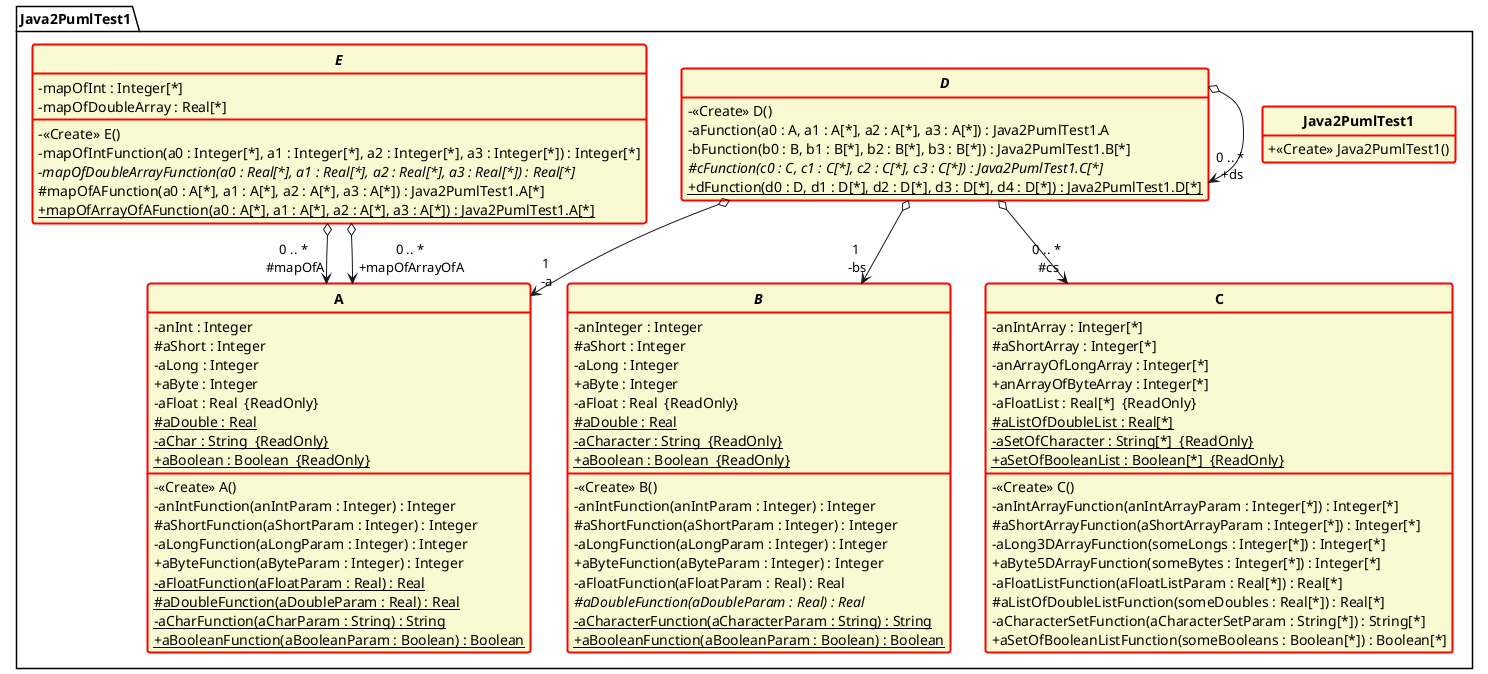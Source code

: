 @startuml

'Code généré automatiquement ;>
skinparam style strictuml
hide empty members
skinparam classAttributeIconSize 0
skinparam classFontStyle Bold
skinparam classbackgroundColor LightGoldenRodYellow
skinparam classbordercolor red
skinparam classattribute none
skinparam classborderthickness 2


class Java2PumlTest1.Java2PumlTest1 {

	 + <<Create>> Java2PumlTest1()
}


class Java2PumlTest1.A {
	 - anInt : Integer 
	 # aShort : Integer 
	 - aLong : Integer 
	 + aByte : Integer 
	 - aFloat : Real  {ReadOnly}
	 # aDouble : Real  {static}
	 - aChar : String  {static} {ReadOnly}
	 + aBoolean : Boolean  {static} {ReadOnly}

	 - <<Create>> A()
	 - anIntFunction(anIntParam : Integer) : Integer
	 # aShortFunction(aShortParam : Integer) : Integer
	 - aLongFunction(aLongParam : Integer) : Integer
	 + aByteFunction(aByteParam : Integer) : Integer
	 - aFloatFunction(aFloatParam : Real) : Real {static}
	 # aDoubleFunction(aDoubleParam : Real) : Real {static}
	 - aCharFunction(aCharParam : String) : String {static}
	 + aBooleanFunction(aBooleanParam : Boolean) : Boolean {static}
}


abstract class Java2PumlTest1.B {
	 - anInteger : Integer 
	 # aShort : Integer 
	 - aLong : Integer 
	 + aByte : Integer 
	 - aFloat : Real  {ReadOnly}
	 # aDouble : Real  {static}
	 - aCharacter : String  {static} {ReadOnly}
	 + aBoolean : Boolean  {static} {ReadOnly}

	 - <<Create>> B()
	 - anIntFunction(anIntParam : Integer) : Integer
	 # aShortFunction(aShortParam : Integer) : Integer
	 - aLongFunction(aLongParam : Integer) : Integer
	 + aByteFunction(aByteParam : Integer) : Integer
	 - aFloatFunction(aFloatParam : Real) : Real
	 # aDoubleFunction(aDoubleParam : Real) : Real {abstract}
	 - aCharacterFunction(aCharacterParam : String) : String {static}
	 + aBooleanFunction(aBooleanParam : Boolean) : Boolean {static}
}


class Java2PumlTest1.C {
	 - anIntArray : Integer[*] 
	 # aShortArray : Integer[*] 
	 - anArrayOfLongArray : Integer[*] 
	 + anArrayOfByteArray : Integer[*] 
	 - aFloatList : Real[*]  {ReadOnly}
	 # aListOfDoubleList : Real[*]  {static}
	 - aSetOfCharacter : String[*]  {static} {ReadOnly}
	 + aSetOfBooleanList : Boolean[*]  {static} {ReadOnly}

	 - <<Create>> C()
	 - anIntArrayFunction(anIntArrayParam : Integer[*]) : Integer[*]
	 # aShortArrayFunction(aShortArrayParam : Integer[*]) : Integer[*]
	 - aLong3DArrayFunction(someLongs : Integer[*]) : Integer[*]
	 + aByte5DArrayFunction(someBytes : Integer[*]) : Integer[*]
	 - aFloatListFunction(aFloatListParam : Real[*]) : Real[*]
	 # aListOfDoubleListFunction(someDoubles : Real[*]) : Real[*]
	 - aCharacterSetFunction(aCharacterSetParam : String[*]) : String[*]
	 + aSetOfBooleanListFunction(someBooleans : Boolean[*]) : Boolean[*]
}


abstract class Java2PumlTest1.D {

	 - <<Create>> D()
	 - aFunction(a0 : A, a1 : A[*], a2 : A[*], a3 : A[*]) : Java2PumlTest1.A
	 - bFunction(b0 : B, b1 : B[*], b2 : B[*], b3 : B[*]) : Java2PumlTest1.B[*]
	 # cFunction(c0 : C, c1 : C[*], c2 : C[*], c3 : C[*]) : Java2PumlTest1.C[*] {abstract}
	 + dFunction(d0 : D, d1 : D[*], d2 : D[*], d3 : D[*], d4 : D[*]) : Java2PumlTest1.D[*] {static}
}
	D o--> "1\n -a" Java2PumlTest1.A
	D o--> "1\n -bs" Java2PumlTest1.B
	D o--> "0 .. *\n #cs" Java2PumlTest1.C
	D o--> "0 .. *\n +ds" Java2PumlTest1.D


abstract class Java2PumlTest1.E {
	 - mapOfInt : Integer[*] 
	 - mapOfDoubleArray : Real[*] 

	 - <<Create>> E()
	 - mapOfIntFunction(a0 : Integer[*], a1 : Integer[*], a2 : Integer[*], a3 : Integer[*]) : Integer[*]
	 - mapOfDoubleArrayFunction(a0 : Real[*], a1 : Real[*], a2 : Real[*], a3 : Real[*]) : Real[*] {abstract}
	 # mapOfAFunction(a0 : A[*], a1 : A[*], a2 : A[*], a3 : A[*]) : Java2PumlTest1.A[*]
	 + mapOfArrayOfAFunction(a0 : A[*], a1 : A[*], a2 : A[*], a3 : A[*]) : Java2PumlTest1.A[*] {static}
}
	E o--> "0 .. *\n #mapOfA" Java2PumlTest1.A
	E o--> "0 .. *\n +mapOfArrayOfA" Java2PumlTest1.A




@enduml